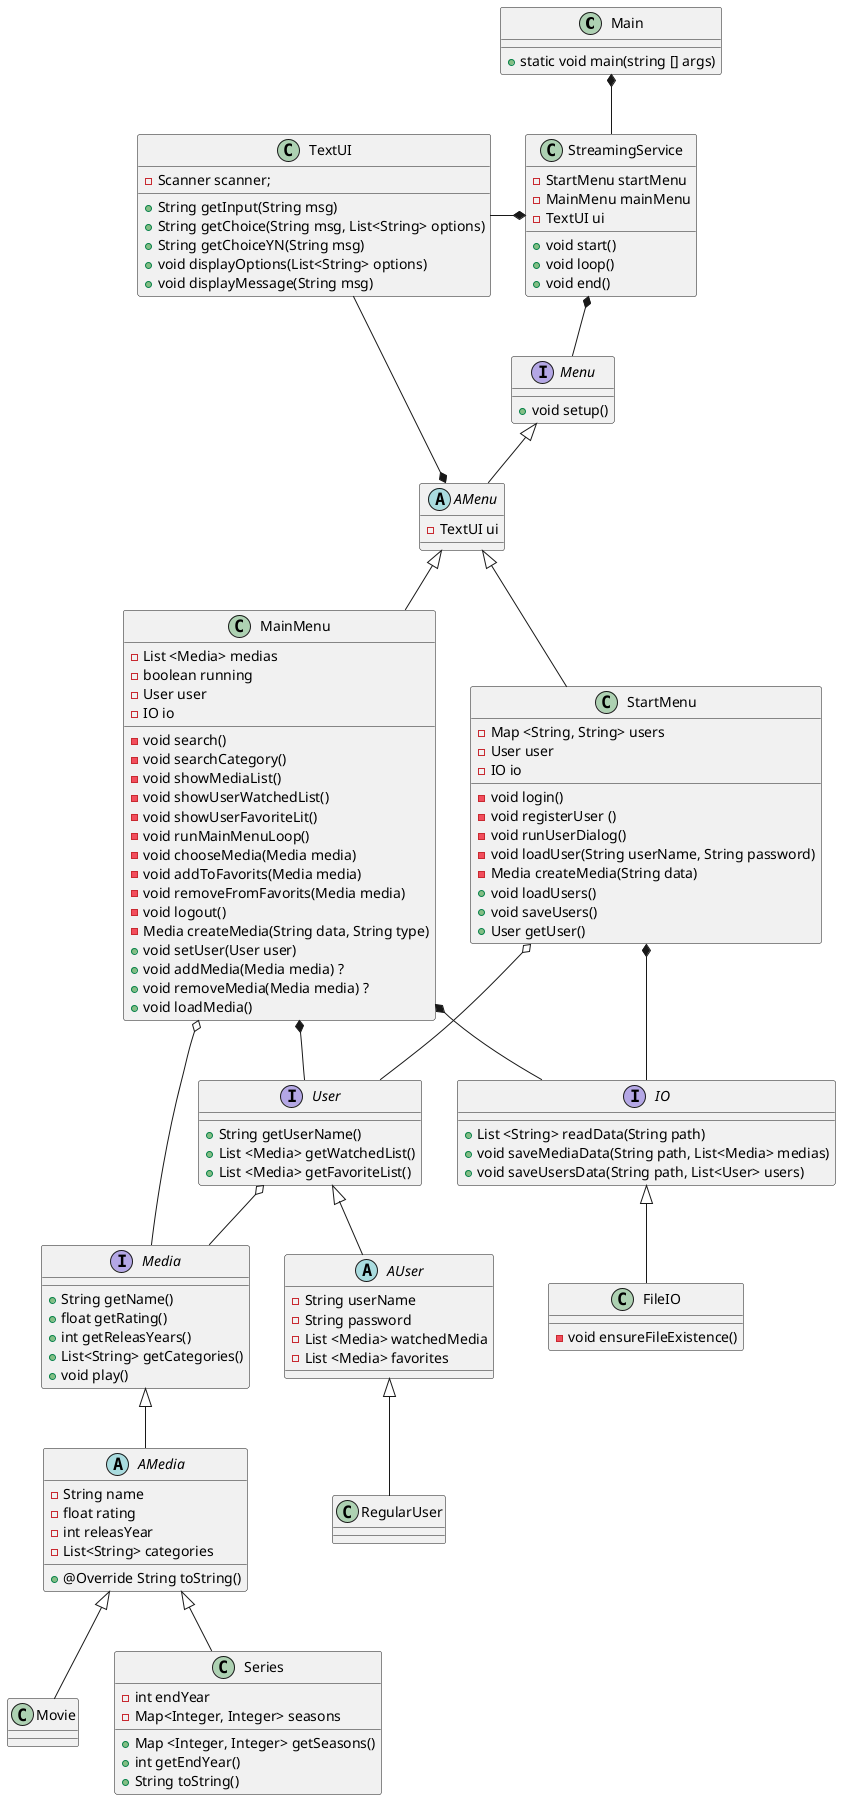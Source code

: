 @startuml
class Main
class StreamingService
interface Menu
abstract class AMenu
class StartMenu
class MainMenu
interface User
abstract class AUser
class RegularUser
interface Media
abstract class AMedia
class Movie
class Series
interface IO
class FileIO
class TextUI

Main *-- StreamingService
StreamingService *-- Menu
Menu <|-- AMenu
AMenu <|-- StartMenu
AMenu <|-- MainMenu
AMenu *-- TextUI
StartMenu *-- IO
MainMenu *-- IO
IO <|-- FileIO
StartMenu o-- User
MainMenu *-- User
User <|-- AUser
AUser <|-- RegularUser
MainMenu o-- Media
User o-- Media
Media <|-- AMedia
AMedia <|-- Movie
AMedia <|-- Series


Main : + static void main(string [] args)


StreamingService : - StartMenu startMenu
StreamingService : - MainMenu mainMenu
StreamingService : - TextUI ui

StreamingService : + void start()
StreamingService : + void loop()
StreamingService : + void end()


StreamingService *-l- TextUI


Menu : + void setup()


AMenu : - TextUI ui


StartMenu : - Map <String, String> users
StartMenu : - User user
StartMenu : - IO io

StartMenu : - void login()
StartMenu : - void registerUser ()
StartMenu : - void runUserDialog()
StartMenu : - void loadUser(String userName, String password)
StartMenu : - Media createMedia(String data)
StartMenu : + void loadUsers()
StartMenu : + void saveUsers()
StartMenu : + User getUser()


MainMenu : - List <Media> medias
MainMenu : - boolean running
MainMenu : - User user
MainMenu : - IO io

MainMenu : - void search()
MainMenu : - void searchCategory()
MainMenu : - void showMediaList()
MainMenu : - void showUserWatchedList()
MainMenu : - void showUserFavoriteLit()
MainMenu : - void runMainMenuLoop()
MainMenu : - void chooseMedia(Media media)
MainMenu : - void addToFavorits(Media media)
MainMenu : - void removeFromFavorits(Media media)
MainMenu : - void logout()
MainMenu : - Media createMedia(String data, String type)
MainMenu : + void setUser(User user)
MainMenu : + void addMedia(Media media) ?
MainMenu : + void removeMedia(Media media) ?
MainMenu : + void loadMedia()


User : + String getUserName()
User : + List <Media> getWatchedList()
User : + List <Media> getFavoriteList()


AUser : - String userName
AUser : - String password
AUser : - List <Media> watchedMedia
AUser : - List <Media> favorites


Media : + String getName()
Media : + float getRating()
Media : + int getReleasYears()
Media : + List<String> getCategories()
Media : + void play()


AMedia : - String name
AMedia : - float rating
AMedia : - int releasYear
AMedia : - List<String> categories

AMedia : + @Override String toString()


Series : - int endYear
Series : - Map<Integer, Integer> seasons
Series : + Map <Integer, Integer> getSeasons()

Series : + int getEndYear()
Series : + String toString()


IO : + List <String> readData(String path)
IO : + void saveMediaData(String path, List<Media> medias)
IO : + void saveUsersData(String path, List<User> users)


FileIO : - void ensureFileExistence()


TextUI : - Scanner scanner;

TextUI : + String getInput(String msg)
TextUI : + String getChoice(String msg, List<String> options)
TextUI : + String getChoiceYN(String msg)
TextUI : + void displayOptions(List<String> options)
TextUI : + void displayMessage(String msg)

@enduml